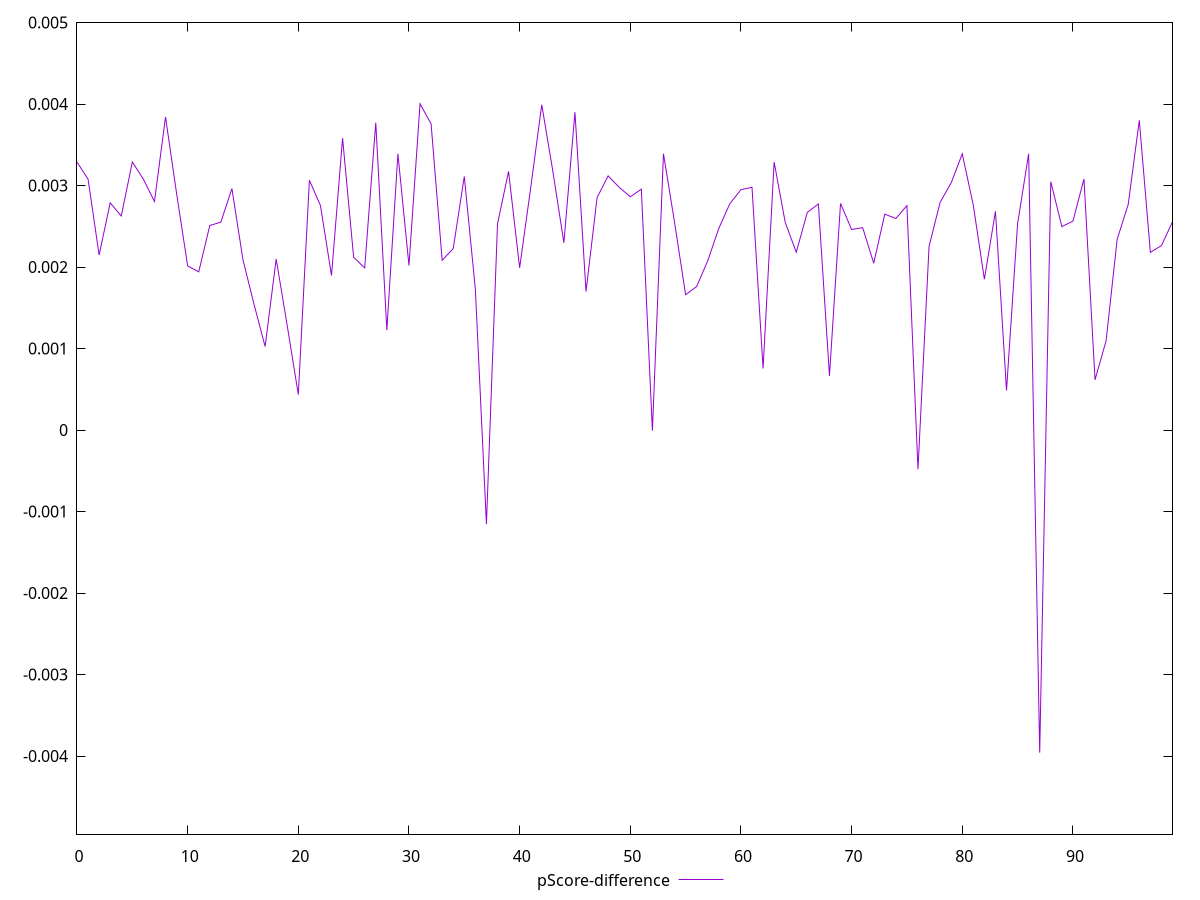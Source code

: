 reset

$pScoreDifference <<EOF
0 0.003288993696988169
1 0.0030782913216948656
2 0.0021481400999827822
3 0.0027882344759753326
4 0.002627100388152965
5 0.003288993696988169
6 0.0030782913216948656
7 0.0028044347079262018
8 0.0038416877088908175
9 0.002903143252320401
10 0.002014253428109753
11 0.0019414761522127573
12 0.0025099379784001737
13 0.0025516519237795583
14 0.0029640567200102837
15 0.0020874775866233826
16 0.0015425219699001964
17 0.0010253047380138387
18 0.002099424149615132
19 0.0012801404807736456
20 0.00043555499247173793
21 0.003065632937909419
22 0.002755652831105366
23 0.001897066261191644
24 0.003582056663288164
25 0.002120334183765799
26 0.001989963697641612
27 0.0037718650856730096
28 0.0012270115705576186
29 0.0033900302827032554
30 0.0020191830599211764
31 0.004003719073523038
32 0.003756099219183351
33 0.0020837955532707238
34 0.0022276158934730513
35 0.003111941130146862
36 0.001727134106679646
37 -0.0011538323710136023
38 0.0025278315730819685
39 0.0031747521873885694
40 0.0019909822307782217
41 0.0029718326345348385
42 0.003991812521229432
43 0.0031778167362722827
44 0.002298089657151798
45 0.0039005289409870803
46 0.001700029459551073
47 0.0028527005962402825
48 0.003118950456009368
49 0.002978793368114647
50 0.002862740497226752
51 0.0029558529023877185
52 -0.000006503399361895701
53 0.0033900302827032554
54 0.002549832005252068
55 0.0016608873433283742
56 0.001761991937432223
57 0.0020775846022189244
58 0.002475026222944727
59 0.002778158358338074
60 0.0029501478763420304
61 0.002978793368114647
62 0.000755235615914257
63 0.003288993696988169
64 0.002549133201184401
65 0.002182057188095183
66 0.0026722267977673138
67 0.002774020377793191
68 0.0006653332935705556
69 0.0027809125800653707
70 0.00246110785410349
71 0.0024842525758563445
72 0.002047255008527555
73 0.002649314193089742
74 0.0025960078979127173
75 0.002754240644992096
76 -0.000480865112546941
77 0.0022540273214538727
78 0.002794350395344942
79 0.0030335667562358566
80 0.0033900302827032554
81 0.002758124398075674
82 0.0018509334007484508
83 0.0026845358724137576
84 0.00048620209710877396
85 0.0025305221060525525
86 0.0033900302827032554
87 -0.0039580104109709635
88 0.0030486082180682557
89 0.0024969676663016034
90 0.0025636384633341454
91 0.0030810571972903107
92 0.0006170438440058212
93 0.0010959663612467203
94 0.002340951773813344
95 0.002770133521210045
96 0.003801254996511183
97 0.0021810285249721124
98 0.002263838634017929
99 0.0025554961439273223
EOF

set key outside below
set xrange [0:99]
set yrange [-0.0049580104109709635:0.005003719073523038]
set trange [-0.0049580104109709635:0.005003719073523038]
set terminal svg size 640, 500 enhanced background rgb 'white'
set output "report_00015_2021-02-09T16-11-33.973Z/cumulative-layout-shift/samples/pages+cached/pScore-difference/values.svg"

plot $pScoreDifference title "pScore-difference" with line

reset
